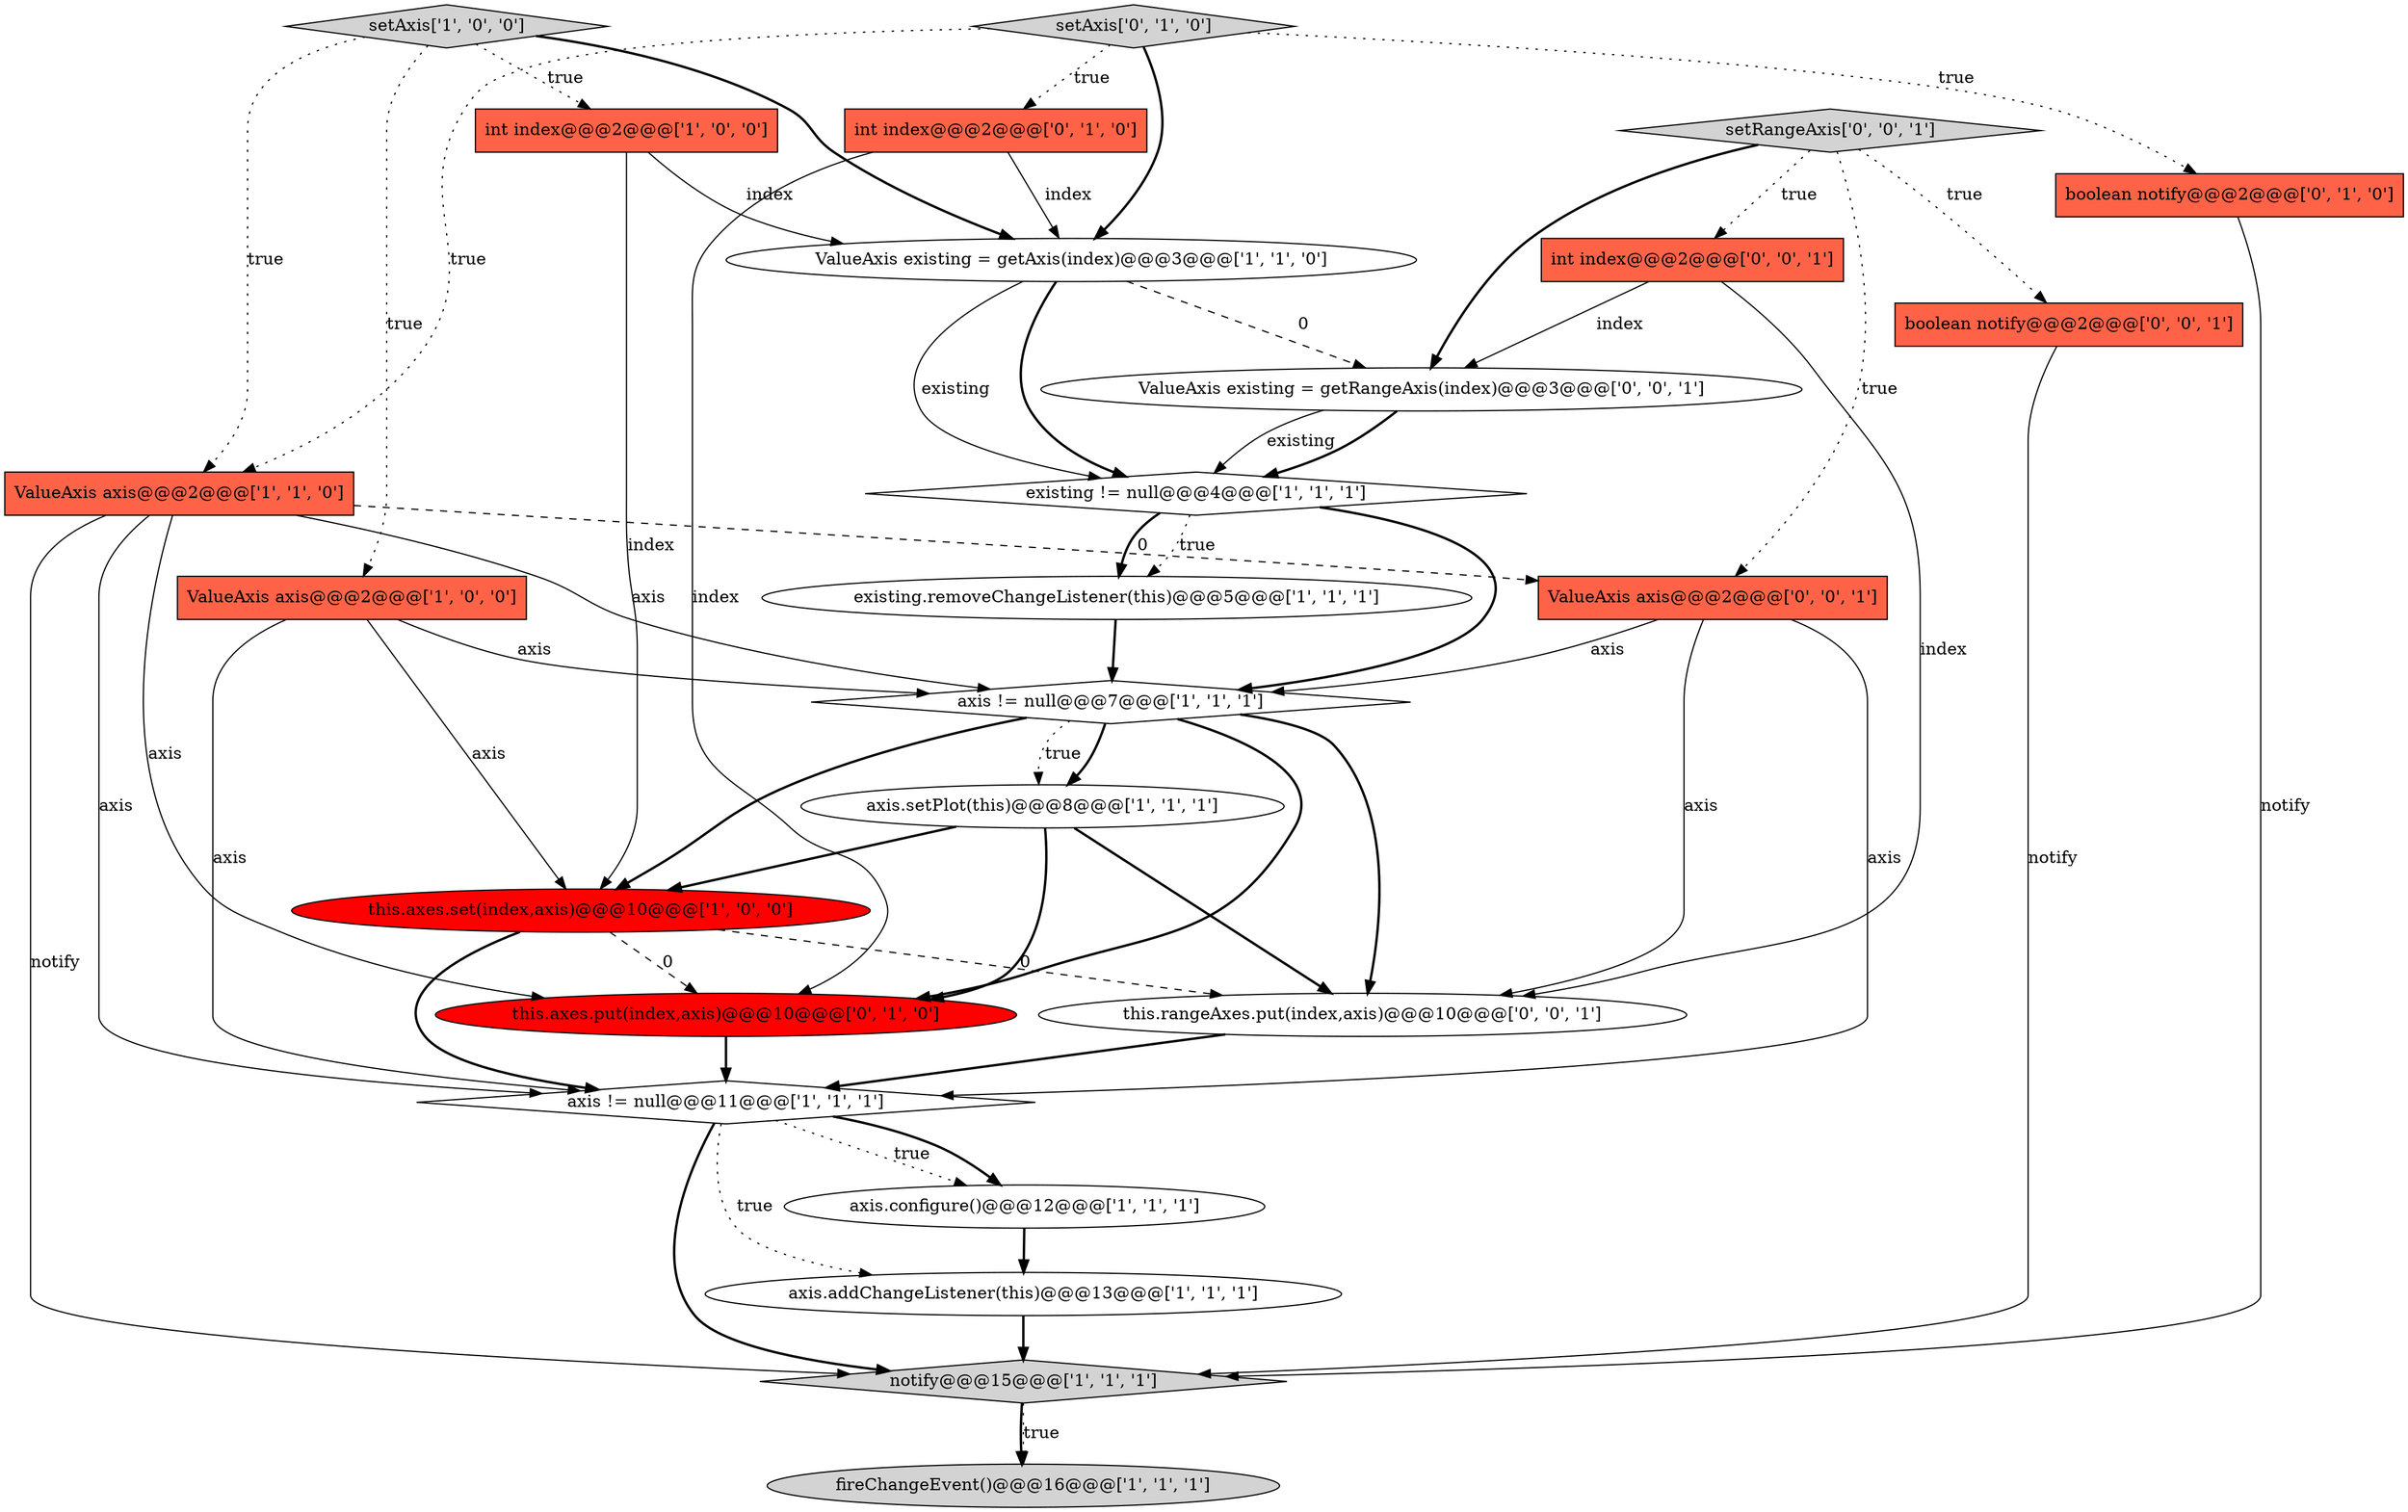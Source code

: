 digraph {
21 [style = filled, label = "int index@@@2@@@['0', '0', '1']", fillcolor = tomato, shape = box image = "AAA0AAABBB3BBB"];
6 [style = filled, label = "axis != null@@@11@@@['1', '1', '1']", fillcolor = white, shape = diamond image = "AAA0AAABBB1BBB"];
7 [style = filled, label = "setAxis['1', '0', '0']", fillcolor = lightgray, shape = diamond image = "AAA0AAABBB1BBB"];
18 [style = filled, label = "setAxis['0', '1', '0']", fillcolor = lightgray, shape = diamond image = "AAA0AAABBB2BBB"];
20 [style = filled, label = "ValueAxis existing = getRangeAxis(index)@@@3@@@['0', '0', '1']", fillcolor = white, shape = ellipse image = "AAA0AAABBB3BBB"];
2 [style = filled, label = "ValueAxis existing = getAxis(index)@@@3@@@['1', '1', '0']", fillcolor = white, shape = ellipse image = "AAA0AAABBB1BBB"];
0 [style = filled, label = "int index@@@2@@@['1', '0', '0']", fillcolor = tomato, shape = box image = "AAA0AAABBB1BBB"];
17 [style = filled, label = "this.axes.put(index,axis)@@@10@@@['0', '1', '0']", fillcolor = red, shape = ellipse image = "AAA1AAABBB2BBB"];
4 [style = filled, label = "axis.setPlot(this)@@@8@@@['1', '1', '1']", fillcolor = white, shape = ellipse image = "AAA0AAABBB1BBB"];
1 [style = filled, label = "ValueAxis axis@@@2@@@['1', '0', '0']", fillcolor = tomato, shape = box image = "AAA0AAABBB1BBB"];
15 [style = filled, label = "int index@@@2@@@['0', '1', '0']", fillcolor = tomato, shape = box image = "AAA0AAABBB2BBB"];
19 [style = filled, label = "boolean notify@@@2@@@['0', '0', '1']", fillcolor = tomato, shape = box image = "AAA0AAABBB3BBB"];
9 [style = filled, label = "axis != null@@@7@@@['1', '1', '1']", fillcolor = white, shape = diamond image = "AAA0AAABBB1BBB"];
11 [style = filled, label = "ValueAxis axis@@@2@@@['1', '1', '0']", fillcolor = tomato, shape = box image = "AAA0AAABBB1BBB"];
12 [style = filled, label = "existing.removeChangeListener(this)@@@5@@@['1', '1', '1']", fillcolor = white, shape = ellipse image = "AAA0AAABBB1BBB"];
23 [style = filled, label = "this.rangeAxes.put(index,axis)@@@10@@@['0', '0', '1']", fillcolor = white, shape = ellipse image = "AAA0AAABBB3BBB"];
22 [style = filled, label = "setRangeAxis['0', '0', '1']", fillcolor = lightgray, shape = diamond image = "AAA0AAABBB3BBB"];
14 [style = filled, label = "existing != null@@@4@@@['1', '1', '1']", fillcolor = white, shape = diamond image = "AAA0AAABBB1BBB"];
16 [style = filled, label = "boolean notify@@@2@@@['0', '1', '0']", fillcolor = tomato, shape = box image = "AAA0AAABBB2BBB"];
8 [style = filled, label = "axis.configure()@@@12@@@['1', '1', '1']", fillcolor = white, shape = ellipse image = "AAA0AAABBB1BBB"];
5 [style = filled, label = "notify@@@15@@@['1', '1', '1']", fillcolor = lightgray, shape = diamond image = "AAA0AAABBB1BBB"];
13 [style = filled, label = "axis.addChangeListener(this)@@@13@@@['1', '1', '1']", fillcolor = white, shape = ellipse image = "AAA0AAABBB1BBB"];
3 [style = filled, label = "fireChangeEvent()@@@16@@@['1', '1', '1']", fillcolor = lightgray, shape = ellipse image = "AAA0AAABBB1BBB"];
10 [style = filled, label = "this.axes.set(index,axis)@@@10@@@['1', '0', '0']", fillcolor = red, shape = ellipse image = "AAA1AAABBB1BBB"];
24 [style = filled, label = "ValueAxis axis@@@2@@@['0', '0', '1']", fillcolor = tomato, shape = box image = "AAA0AAABBB3BBB"];
5->3 [style = bold, label=""];
4->10 [style = bold, label=""];
22->21 [style = dotted, label="true"];
15->17 [style = solid, label="index"];
22->19 [style = dotted, label="true"];
2->20 [style = dashed, label="0"];
11->9 [style = solid, label="axis"];
4->17 [style = bold, label=""];
14->12 [style = dotted, label="true"];
20->14 [style = solid, label="existing"];
17->6 [style = bold, label=""];
18->16 [style = dotted, label="true"];
9->4 [style = bold, label=""];
6->13 [style = dotted, label="true"];
21->20 [style = solid, label="index"];
0->2 [style = solid, label="index"];
18->15 [style = dotted, label="true"];
19->5 [style = solid, label="notify"];
9->17 [style = bold, label=""];
20->14 [style = bold, label=""];
22->24 [style = dotted, label="true"];
9->10 [style = bold, label=""];
5->3 [style = dotted, label="true"];
18->2 [style = bold, label=""];
7->0 [style = dotted, label="true"];
12->9 [style = bold, label=""];
10->6 [style = bold, label=""];
21->23 [style = solid, label="index"];
2->14 [style = solid, label="existing"];
24->6 [style = solid, label="axis"];
24->9 [style = solid, label="axis"];
9->23 [style = bold, label=""];
16->5 [style = solid, label="notify"];
24->23 [style = solid, label="axis"];
6->5 [style = bold, label=""];
18->11 [style = dotted, label="true"];
7->11 [style = dotted, label="true"];
22->20 [style = bold, label=""];
11->17 [style = solid, label="axis"];
6->8 [style = dotted, label="true"];
7->2 [style = bold, label=""];
23->6 [style = bold, label=""];
14->12 [style = bold, label=""];
2->14 [style = bold, label=""];
6->8 [style = bold, label=""];
1->10 [style = solid, label="axis"];
0->10 [style = solid, label="index"];
10->17 [style = dashed, label="0"];
1->6 [style = solid, label="axis"];
13->5 [style = bold, label=""];
1->9 [style = solid, label="axis"];
9->4 [style = dotted, label="true"];
11->24 [style = dashed, label="0"];
11->5 [style = solid, label="notify"];
14->9 [style = bold, label=""];
7->1 [style = dotted, label="true"];
10->23 [style = dashed, label="0"];
4->23 [style = bold, label=""];
8->13 [style = bold, label=""];
15->2 [style = solid, label="index"];
11->6 [style = solid, label="axis"];
}
